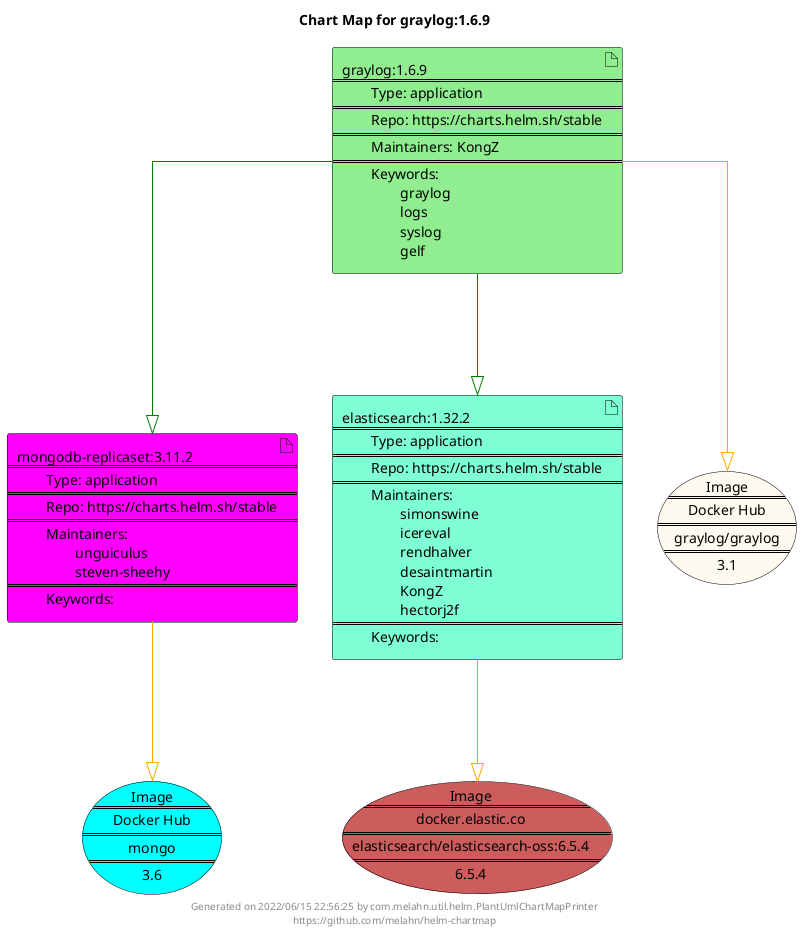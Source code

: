 @startuml
skinparam linetype ortho
skinparam backgroundColor white
skinparam usecaseBorderColor black
skinparam usecaseArrowColor LightSlateGray
skinparam artifactBorderColor black
skinparam artifactArrowColor LightSlateGray

title Chart Map for graylog:1.6.9

'There are 3 referenced Helm Charts
artifact "mongodb-replicaset:3.11.2\n====\n\tType: application\n====\n\tRepo: https://charts.helm.sh/stable\n====\n\tMaintainers: \n\t\tunguiculus\n\t\tsteven-sheehy\n====\n\tKeywords: " as mongodb_replicaset_3_11_2 #Fuchsia
artifact "elasticsearch:1.32.2\n====\n\tType: application\n====\n\tRepo: https://charts.helm.sh/stable\n====\n\tMaintainers: \n\t\tsimonswine\n\t\ticereval\n\t\trendhalver\n\t\tdesaintmartin\n\t\tKongZ\n\t\thectorj2f\n====\n\tKeywords: " as elasticsearch_1_32_2 #Aquamarine
artifact "graylog:1.6.9\n====\n\tType: application\n====\n\tRepo: https://charts.helm.sh/stable\n====\n\tMaintainers: KongZ\n====\n\tKeywords: \n\t\tgraylog\n\t\tlogs\n\t\tsyslog\n\t\tgelf" as graylog_1_6_9 #LightGreen

'There are 3 referenced Docker Images
usecase "Image\n====\ndocker.elastic.co\n====\nelasticsearch/elasticsearch-oss:6.5.4\n====\n6.5.4" as docker_elastic_co_elasticsearch_elasticsearch_oss_6_5_4 #IndianRed
usecase "Image\n====\nDocker Hub\n====\ngraylog/graylog\n====\n3.1" as graylog_graylog_3_1 #FloralWhite
usecase "Image\n====\nDocker Hub\n====\nmongo\n====\n3.6" as mongo_3_6 #Aqua

'Chart Dependencies
graylog_1_6_9--[#green]-|>elasticsearch_1_32_2
graylog_1_6_9--[#green]-|>mongodb_replicaset_3_11_2
mongodb_replicaset_3_11_2--[#orange]-|>mongo_3_6
elasticsearch_1_32_2--[#orange]-|>docker_elastic_co_elasticsearch_elasticsearch_oss_6_5_4
graylog_1_6_9--[#orange]-|>graylog_graylog_3_1

center footer Generated on 2022/06/15 22:56:25 by com.melahn.util.helm.PlantUmlChartMapPrinter\nhttps://github.com/melahn/helm-chartmap
@enduml
